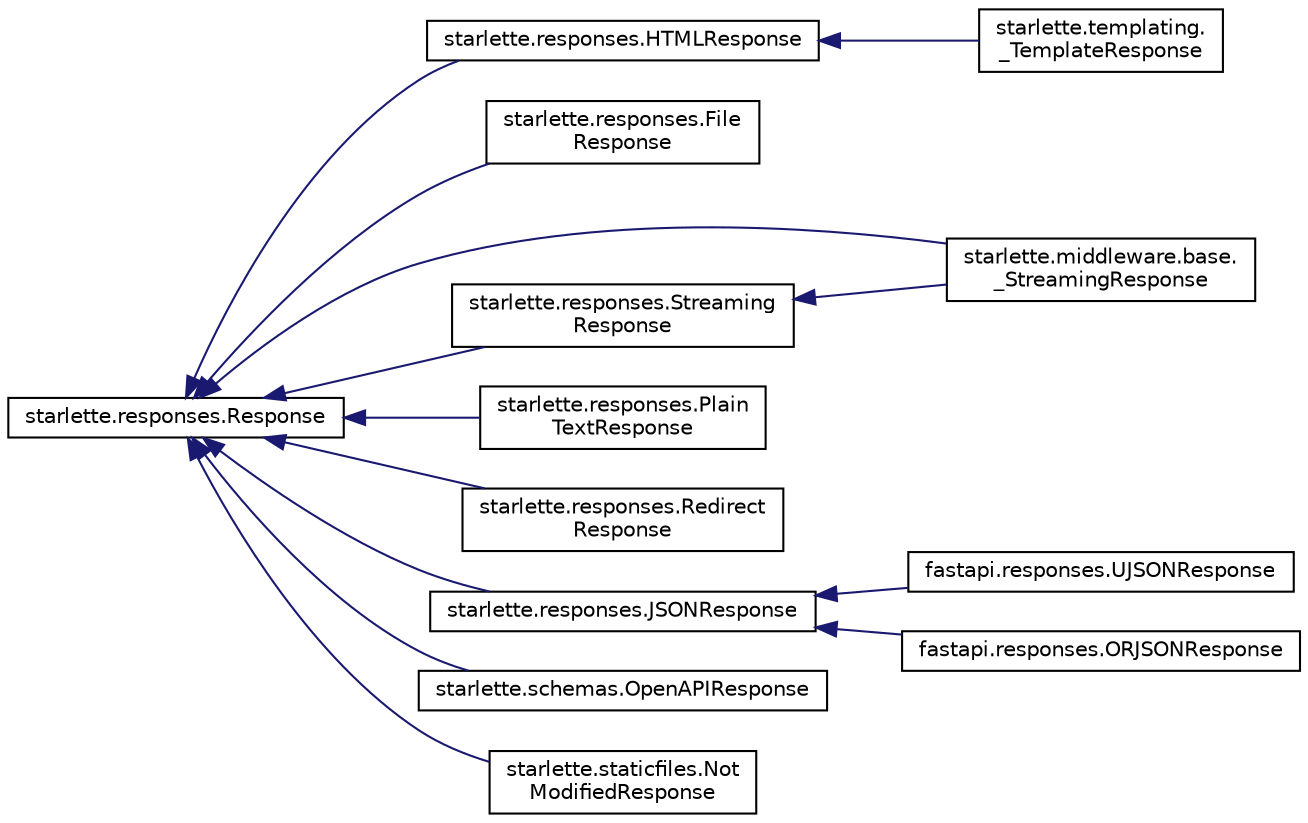 digraph "Graphical Class Hierarchy"
{
 // LATEX_PDF_SIZE
  edge [fontname="Helvetica",fontsize="10",labelfontname="Helvetica",labelfontsize="10"];
  node [fontname="Helvetica",fontsize="10",shape=record];
  rankdir="LR";
  Node0 [label="starlette.responses.Response",height=0.2,width=0.4,color="black", fillcolor="white", style="filled",URL="$classstarlette_1_1responses_1_1Response.html",tooltip=" "];
  Node0 -> Node1 [dir="back",color="midnightblue",fontsize="10",style="solid",fontname="Helvetica"];
  Node1 [label="starlette.middleware.base.\l_StreamingResponse",height=0.2,width=0.4,color="black", fillcolor="white", style="filled",URL="$classstarlette_1_1middleware_1_1base_1_1__StreamingResponse.html",tooltip=" "];
  Node0 -> Node2 [dir="back",color="midnightblue",fontsize="10",style="solid",fontname="Helvetica"];
  Node2 [label="starlette.responses.File\lResponse",height=0.2,width=0.4,color="black", fillcolor="white", style="filled",URL="$classstarlette_1_1responses_1_1FileResponse.html",tooltip=" "];
  Node0 -> Node3 [dir="back",color="midnightblue",fontsize="10",style="solid",fontname="Helvetica"];
  Node3 [label="starlette.responses.HTMLResponse",height=0.2,width=0.4,color="black", fillcolor="white", style="filled",URL="$classstarlette_1_1responses_1_1HTMLResponse.html",tooltip=" "];
  Node3 -> Node4 [dir="back",color="midnightblue",fontsize="10",style="solid",fontname="Helvetica"];
  Node4 [label="starlette.templating.\l_TemplateResponse",height=0.2,width=0.4,color="black", fillcolor="white", style="filled",URL="$classstarlette_1_1templating_1_1__TemplateResponse.html",tooltip=" "];
  Node0 -> Node5 [dir="back",color="midnightblue",fontsize="10",style="solid",fontname="Helvetica"];
  Node5 [label="starlette.responses.JSONResponse",height=0.2,width=0.4,color="black", fillcolor="white", style="filled",URL="$classstarlette_1_1responses_1_1JSONResponse.html",tooltip=" "];
  Node5 -> Node6 [dir="back",color="midnightblue",fontsize="10",style="solid",fontname="Helvetica"];
  Node6 [label="fastapi.responses.ORJSONResponse",height=0.2,width=0.4,color="black", fillcolor="white", style="filled",URL="$classfastapi_1_1responses_1_1ORJSONResponse.html",tooltip=" "];
  Node5 -> Node7 [dir="back",color="midnightblue",fontsize="10",style="solid",fontname="Helvetica"];
  Node7 [label="fastapi.responses.UJSONResponse",height=0.2,width=0.4,color="black", fillcolor="white", style="filled",URL="$classfastapi_1_1responses_1_1UJSONResponse.html",tooltip=" "];
  Node0 -> Node8 [dir="back",color="midnightblue",fontsize="10",style="solid",fontname="Helvetica"];
  Node8 [label="starlette.responses.Plain\lTextResponse",height=0.2,width=0.4,color="black", fillcolor="white", style="filled",URL="$classstarlette_1_1responses_1_1PlainTextResponse.html",tooltip=" "];
  Node0 -> Node9 [dir="back",color="midnightblue",fontsize="10",style="solid",fontname="Helvetica"];
  Node9 [label="starlette.responses.Redirect\lResponse",height=0.2,width=0.4,color="black", fillcolor="white", style="filled",URL="$classstarlette_1_1responses_1_1RedirectResponse.html",tooltip=" "];
  Node0 -> Node10 [dir="back",color="midnightblue",fontsize="10",style="solid",fontname="Helvetica"];
  Node10 [label="starlette.responses.Streaming\lResponse",height=0.2,width=0.4,color="black", fillcolor="white", style="filled",URL="$classstarlette_1_1responses_1_1StreamingResponse.html",tooltip=" "];
  Node10 -> Node1 [dir="back",color="midnightblue",fontsize="10",style="solid",fontname="Helvetica"];
  Node0 -> Node11 [dir="back",color="midnightblue",fontsize="10",style="solid",fontname="Helvetica"];
  Node11 [label="starlette.schemas.OpenAPIResponse",height=0.2,width=0.4,color="black", fillcolor="white", style="filled",URL="$classstarlette_1_1schemas_1_1OpenAPIResponse.html",tooltip=" "];
  Node0 -> Node12 [dir="back",color="midnightblue",fontsize="10",style="solid",fontname="Helvetica"];
  Node12 [label="starlette.staticfiles.Not\lModifiedResponse",height=0.2,width=0.4,color="black", fillcolor="white", style="filled",URL="$classstarlette_1_1staticfiles_1_1NotModifiedResponse.html",tooltip=" "];
}
